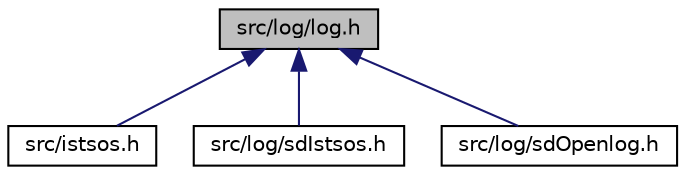 digraph "src/log/log.h"
{
  edge [fontname="Helvetica",fontsize="10",labelfontname="Helvetica",labelfontsize="10"];
  node [fontname="Helvetica",fontsize="10",shape=record];
  Node1 [label="src/log/log.h",height=0.2,width=0.4,color="black", fillcolor="grey75", style="filled", fontcolor="black"];
  Node1 -> Node2 [dir="back",color="midnightblue",fontsize="10",style="solid",fontname="Helvetica"];
  Node2 [label="src/istsos.h",height=0.2,width=0.4,color="black", fillcolor="white", style="filled",URL="$istsos_8h.html"];
  Node1 -> Node3 [dir="back",color="midnightblue",fontsize="10",style="solid",fontname="Helvetica"];
  Node3 [label="src/log/sdIstsos.h",height=0.2,width=0.4,color="black", fillcolor="white", style="filled",URL="$sdIstsos_8h.html"];
  Node1 -> Node4 [dir="back",color="midnightblue",fontsize="10",style="solid",fontname="Helvetica"];
  Node4 [label="src/log/sdOpenlog.h",height=0.2,width=0.4,color="black", fillcolor="white", style="filled",URL="$sdOpenlog_8h.html"];
}
